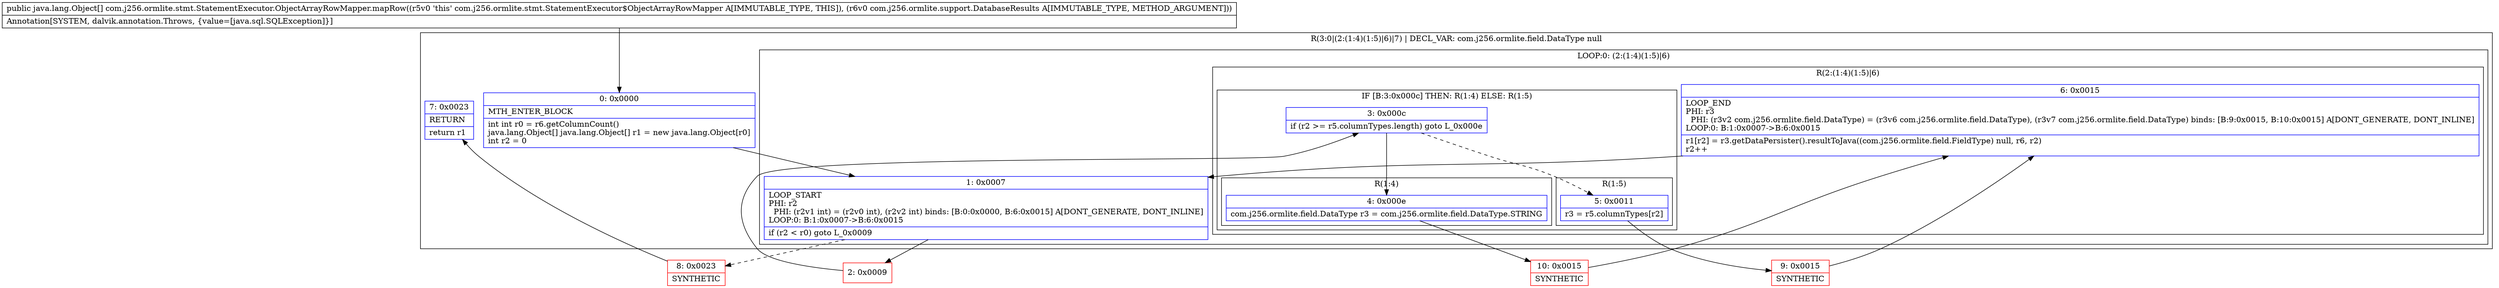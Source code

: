 digraph "CFG forcom.j256.ormlite.stmt.StatementExecutor.ObjectArrayRowMapper.mapRow(Lcom\/j256\/ormlite\/support\/DatabaseResults;)[Ljava\/lang\/Object;" {
subgraph cluster_Region_1017404830 {
label = "R(3:0|(2:(1:4)(1:5)|6)|7) | DECL_VAR: com.j256.ormlite.field.DataType null\l";
node [shape=record,color=blue];
Node_0 [shape=record,label="{0\:\ 0x0000|MTH_ENTER_BLOCK\l|int int r0 = r6.getColumnCount()\ljava.lang.Object[] java.lang.Object[] r1 = new java.lang.Object[r0]\lint r2 = 0\l}"];
subgraph cluster_LoopRegion_656941999 {
label = "LOOP:0: (2:(1:4)(1:5)|6)";
node [shape=record,color=blue];
Node_1 [shape=record,label="{1\:\ 0x0007|LOOP_START\lPHI: r2 \l  PHI: (r2v1 int) = (r2v0 int), (r2v2 int) binds: [B:0:0x0000, B:6:0x0015] A[DONT_GENERATE, DONT_INLINE]\lLOOP:0: B:1:0x0007\-\>B:6:0x0015\l|if (r2 \< r0) goto L_0x0009\l}"];
subgraph cluster_Region_170370468 {
label = "R(2:(1:4)(1:5)|6)";
node [shape=record,color=blue];
subgraph cluster_IfRegion_1151814844 {
label = "IF [B:3:0x000c] THEN: R(1:4) ELSE: R(1:5)";
node [shape=record,color=blue];
Node_3 [shape=record,label="{3\:\ 0x000c|if (r2 \>= r5.columnTypes.length) goto L_0x000e\l}"];
subgraph cluster_Region_1008915617 {
label = "R(1:4)";
node [shape=record,color=blue];
Node_4 [shape=record,label="{4\:\ 0x000e|com.j256.ormlite.field.DataType r3 = com.j256.ormlite.field.DataType.STRING\l}"];
}
subgraph cluster_Region_1517396251 {
label = "R(1:5)";
node [shape=record,color=blue];
Node_5 [shape=record,label="{5\:\ 0x0011|r3 = r5.columnTypes[r2]\l}"];
}
}
Node_6 [shape=record,label="{6\:\ 0x0015|LOOP_END\lPHI: r3 \l  PHI: (r3v2 com.j256.ormlite.field.DataType) = (r3v6 com.j256.ormlite.field.DataType), (r3v7 com.j256.ormlite.field.DataType) binds: [B:9:0x0015, B:10:0x0015] A[DONT_GENERATE, DONT_INLINE]\lLOOP:0: B:1:0x0007\-\>B:6:0x0015\l|r1[r2] = r3.getDataPersister().resultToJava((com.j256.ormlite.field.FieldType) null, r6, r2)\lr2++\l}"];
}
}
Node_7 [shape=record,label="{7\:\ 0x0023|RETURN\l|return r1\l}"];
}
Node_2 [shape=record,color=red,label="{2\:\ 0x0009}"];
Node_8 [shape=record,color=red,label="{8\:\ 0x0023|SYNTHETIC\l}"];
Node_9 [shape=record,color=red,label="{9\:\ 0x0015|SYNTHETIC\l}"];
Node_10 [shape=record,color=red,label="{10\:\ 0x0015|SYNTHETIC\l}"];
MethodNode[shape=record,label="{public java.lang.Object[] com.j256.ormlite.stmt.StatementExecutor.ObjectArrayRowMapper.mapRow((r5v0 'this' com.j256.ormlite.stmt.StatementExecutor$ObjectArrayRowMapper A[IMMUTABLE_TYPE, THIS]), (r6v0 com.j256.ormlite.support.DatabaseResults A[IMMUTABLE_TYPE, METHOD_ARGUMENT]))  | Annotation[SYSTEM, dalvik.annotation.Throws, \{value=[java.sql.SQLException]\}]\l}"];
MethodNode -> Node_0;
Node_0 -> Node_1;
Node_1 -> Node_2;
Node_1 -> Node_8[style=dashed];
Node_3 -> Node_4;
Node_3 -> Node_5[style=dashed];
Node_4 -> Node_10;
Node_5 -> Node_9;
Node_6 -> Node_1;
Node_2 -> Node_3;
Node_8 -> Node_7;
Node_9 -> Node_6;
Node_10 -> Node_6;
}

